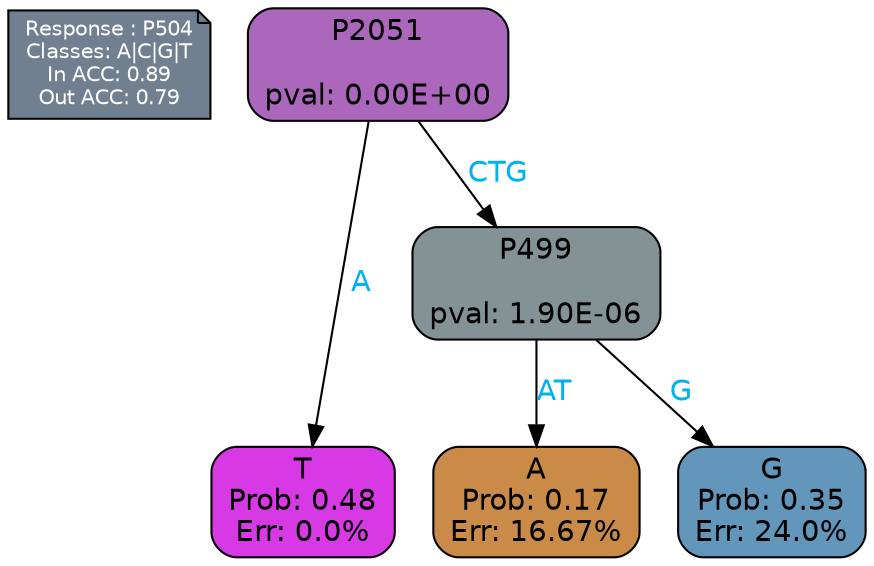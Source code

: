 digraph Tree {
node [shape=box, style="filled, rounded", color="black", fontname=helvetica] ;
graph [ranksep=equally, splines=polylines, bgcolor=transparent, dpi=600] ;
edge [fontname=helvetica] ;
LEGEND [label="Response : P504
Classes: A|C|G|T
In ACC: 0.89
Out ACC: 0.79
",shape=note,align=left,style=filled,fillcolor="slategray",fontcolor="white",fontsize=10];1 [label="P2051

pval: 0.00E+00", fillcolor="#ab67bb"] ;
2 [label="T
Prob: 0.48
Err: 0.0%", fillcolor="#d739e5"] ;
3 [label="P499

pval: 1.90E-06", fillcolor="#839295"] ;
4 [label="A
Prob: 0.17
Err: 16.67%", fillcolor="#c98b47"] ;
5 [label="G
Prob: 0.35
Err: 24.0%", fillcolor="#6296bb"] ;
1 -> 2 [label="A",fontcolor=deepskyblue2] ;
1 -> 3 [label="CTG",fontcolor=deepskyblue2] ;
3 -> 4 [label="AT",fontcolor=deepskyblue2] ;
3 -> 5 [label="G",fontcolor=deepskyblue2] ;
{rank = same; 2;4;5;}{rank = same; LEGEND;1;}}